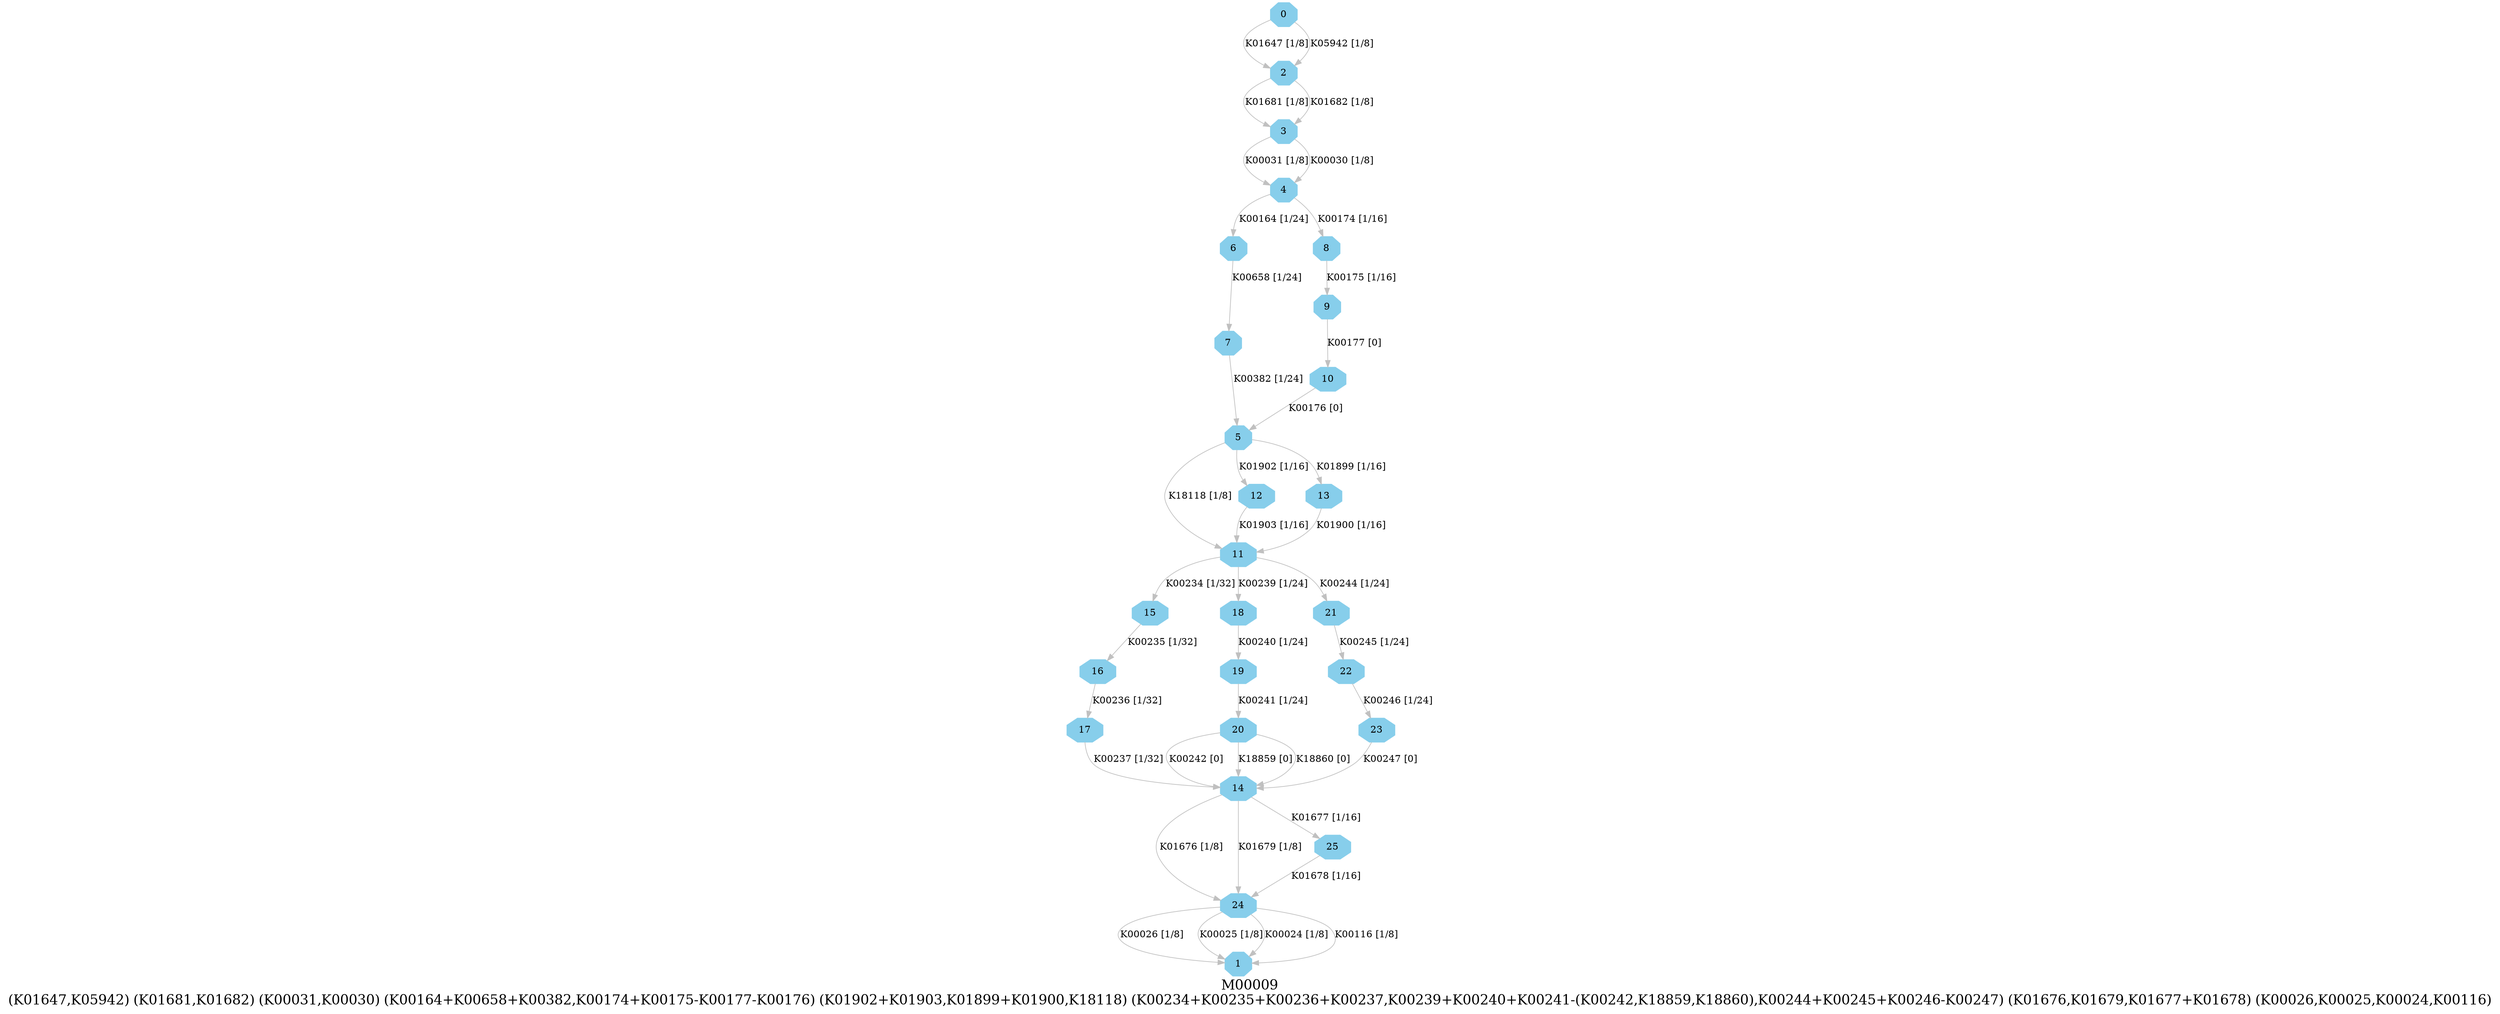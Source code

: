 digraph G {
graph [label="M00009
(K01647,K05942) (K01681,K01682) (K00031,K00030) (K00164+K00658+K00382,K00174+K00175-K00177-K00176) (K01902+K01903,K01899+K01900,K18118) (K00234+K00235+K00236+K00237,K00239+K00240+K00241-(K00242,K18859,K18860),K00244+K00245+K00246-K00247) (K01676,K01679,K01677+K01678) (K00026,K00025,K00024,K00116)",fontsize=20];
node [shape=box,style=filled];
edge [len=3,color=grey];
{node [width=.3,height=.3,shape=octagon,style=filled,color=skyblue] 0 1 2 3 4 5 6 7 8 9 10 11 12 13 14 15 16 17 18 19 20 21 22 23 24 25 }
0 -> 2 [label="K01647 [1/8]"];
0 -> 2 [label="K05942 [1/8]"];
2 -> 3 [label="K01681 [1/8]"];
2 -> 3 [label="K01682 [1/8]"];
3 -> 4 [label="K00031 [1/8]"];
3 -> 4 [label="K00030 [1/8]"];
4 -> 6 [label="K00164 [1/24]"];
4 -> 8 [label="K00174 [1/16]"];
5 -> 12 [label="K01902 [1/16]"];
5 -> 13 [label="K01899 [1/16]"];
5 -> 11 [label="K18118 [1/8]"];
6 -> 7 [label="K00658 [1/24]"];
7 -> 5 [label="K00382 [1/24]"];
8 -> 9 [label="K00175 [1/16]"];
9 -> 10 [label="K00177 [0]"];
10 -> 5 [label="K00176 [0]"];
11 -> 15 [label="K00234 [1/32]"];
11 -> 18 [label="K00239 [1/24]"];
11 -> 21 [label="K00244 [1/24]"];
12 -> 11 [label="K01903 [1/16]"];
13 -> 11 [label="K01900 [1/16]"];
14 -> 24 [label="K01676 [1/8]"];
14 -> 24 [label="K01679 [1/8]"];
14 -> 25 [label="K01677 [1/16]"];
15 -> 16 [label="K00235 [1/32]"];
16 -> 17 [label="K00236 [1/32]"];
17 -> 14 [label="K00237 [1/32]"];
18 -> 19 [label="K00240 [1/24]"];
19 -> 20 [label="K00241 [1/24]"];
20 -> 14 [label="K00242 [0]"];
20 -> 14 [label="K18859 [0]"];
20 -> 14 [label="K18860 [0]"];
21 -> 22 [label="K00245 [1/24]"];
22 -> 23 [label="K00246 [1/24]"];
23 -> 14 [label="K00247 [0]"];
24 -> 1 [label="K00026 [1/8]"];
24 -> 1 [label="K00025 [1/8]"];
24 -> 1 [label="K00024 [1/8]"];
24 -> 1 [label="K00116 [1/8]"];
25 -> 24 [label="K01678 [1/16]"];
}